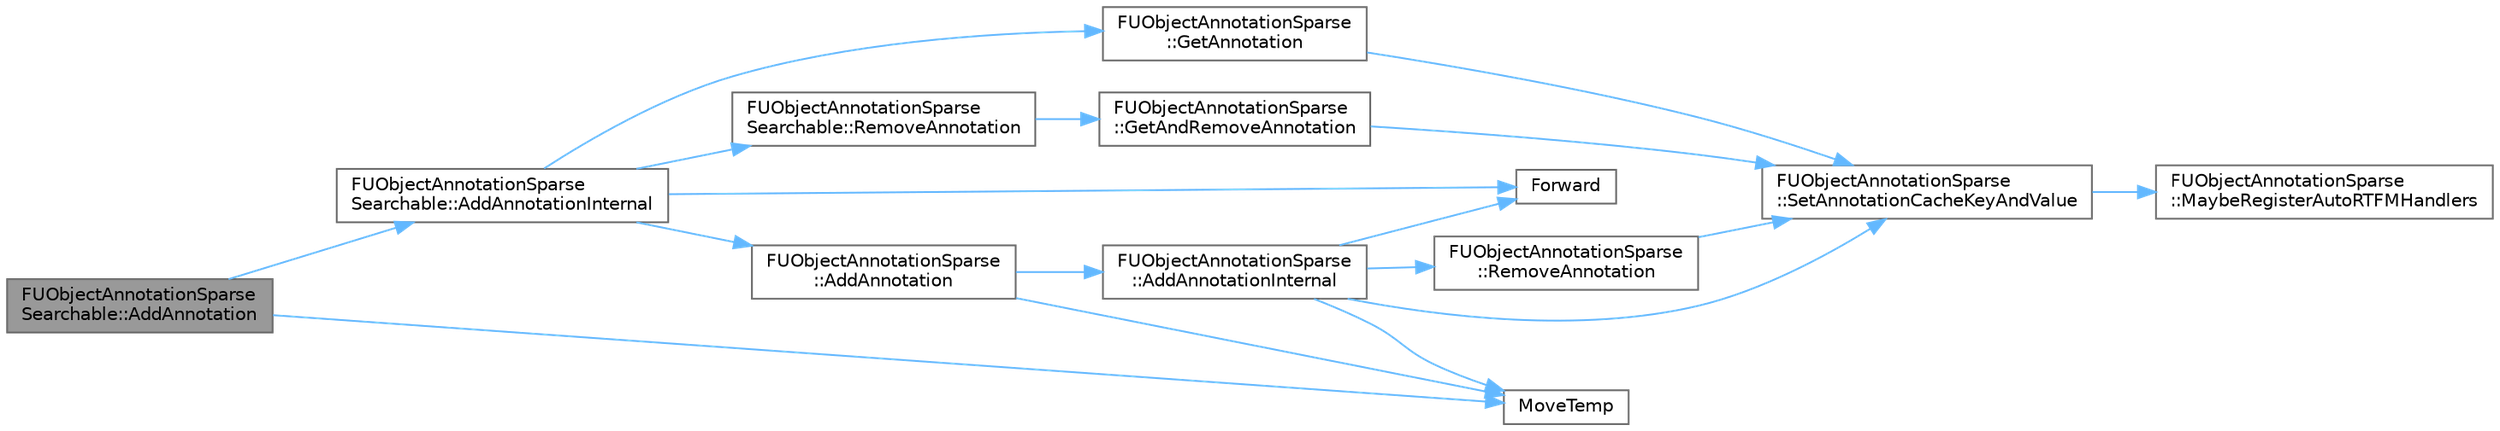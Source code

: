 digraph "FUObjectAnnotationSparseSearchable::AddAnnotation"
{
 // INTERACTIVE_SVG=YES
 // LATEX_PDF_SIZE
  bgcolor="transparent";
  edge [fontname=Helvetica,fontsize=10,labelfontname=Helvetica,labelfontsize=10];
  node [fontname=Helvetica,fontsize=10,shape=box,height=0.2,width=0.4];
  rankdir="LR";
  Node1 [id="Node000001",label="FUObjectAnnotationSparse\lSearchable::AddAnnotation",height=0.2,width=0.4,color="gray40", fillcolor="grey60", style="filled", fontcolor="black",tooltip=" "];
  Node1 -> Node2 [id="edge1_Node000001_Node000002",color="steelblue1",style="solid",tooltip=" "];
  Node2 [id="Node000002",label="FUObjectAnnotationSparse\lSearchable::AddAnnotationInternal",height=0.2,width=0.4,color="grey40", fillcolor="white", style="filled",URL="$de/d0d/classFUObjectAnnotationSparseSearchable.html#a6aa96acb147f29caa2eedd6ed1b7a2f2",tooltip=" "];
  Node2 -> Node3 [id="edge2_Node000002_Node000003",color="steelblue1",style="solid",tooltip=" "];
  Node3 [id="Node000003",label="FUObjectAnnotationSparse\l::AddAnnotation",height=0.2,width=0.4,color="grey40", fillcolor="white", style="filled",URL="$d3/d28/classFUObjectAnnotationSparse.html#a9406e6d9fef61567f29bb356302b77db",tooltip="Add an annotation to the annotation list."];
  Node3 -> Node4 [id="edge3_Node000003_Node000004",color="steelblue1",style="solid",tooltip=" "];
  Node4 [id="Node000004",label="FUObjectAnnotationSparse\l::AddAnnotationInternal",height=0.2,width=0.4,color="grey40", fillcolor="white", style="filled",URL="$d3/d28/classFUObjectAnnotationSparse.html#a86afa5a36dad75ffe100ea6308defd93",tooltip=" "];
  Node4 -> Node5 [id="edge4_Node000004_Node000005",color="steelblue1",style="solid",tooltip=" "];
  Node5 [id="Node000005",label="Forward",height=0.2,width=0.4,color="grey40", fillcolor="white", style="filled",URL="$d4/d24/UnrealTemplate_8h.html#a68f280c1d561a8899a1e9e3ea8405d00",tooltip="Forward will cast a reference to an rvalue reference."];
  Node4 -> Node6 [id="edge5_Node000004_Node000006",color="steelblue1",style="solid",tooltip=" "];
  Node6 [id="Node000006",label="MoveTemp",height=0.2,width=0.4,color="grey40", fillcolor="white", style="filled",URL="$d4/d24/UnrealTemplate_8h.html#ad5e6c049aeb9c9115fec514ba581dbb6",tooltip="MoveTemp will cast a reference to an rvalue reference."];
  Node4 -> Node7 [id="edge6_Node000004_Node000007",color="steelblue1",style="solid",tooltip=" "];
  Node7 [id="Node000007",label="FUObjectAnnotationSparse\l::RemoveAnnotation",height=0.2,width=0.4,color="grey40", fillcolor="white", style="filled",URL="$d3/d28/classFUObjectAnnotationSparse.html#aaae3f2e23f0cf3ef0f157e1a00077537",tooltip="Removes an annotation from the annotation list."];
  Node7 -> Node8 [id="edge7_Node000007_Node000008",color="steelblue1",style="solid",tooltip=" "];
  Node8 [id="Node000008",label="FUObjectAnnotationSparse\l::SetAnnotationCacheKeyAndValue",height=0.2,width=0.4,color="grey40", fillcolor="white", style="filled",URL="$d3/d28/classFUObjectAnnotationSparse.html#afb7677bea5d011712a15f515d0ec86fb",tooltip=" "];
  Node8 -> Node9 [id="edge8_Node000008_Node000009",color="steelblue1",style="solid",tooltip=" "];
  Node9 [id="Node000009",label="FUObjectAnnotationSparse\l::MaybeRegisterAutoRTFMHandlers",height=0.2,width=0.4,color="grey40", fillcolor="white", style="filled",URL="$d3/d28/classFUObjectAnnotationSparse.html#a0022e0218eda7b092881626dd52de209",tooltip=" "];
  Node4 -> Node8 [id="edge9_Node000004_Node000008",color="steelblue1",style="solid",tooltip=" "];
  Node3 -> Node6 [id="edge10_Node000003_Node000006",color="steelblue1",style="solid",tooltip=" "];
  Node2 -> Node5 [id="edge11_Node000002_Node000005",color="steelblue1",style="solid",tooltip=" "];
  Node2 -> Node10 [id="edge12_Node000002_Node000010",color="steelblue1",style="solid",tooltip=" "];
  Node10 [id="Node000010",label="FUObjectAnnotationSparse\l::GetAnnotation",height=0.2,width=0.4,color="grey40", fillcolor="white", style="filled",URL="$d3/d28/classFUObjectAnnotationSparse.html#aacbc873178b8d20b9305e234d8778a4a",tooltip="Return the annotation associated with a uobject."];
  Node10 -> Node8 [id="edge13_Node000010_Node000008",color="steelblue1",style="solid",tooltip=" "];
  Node2 -> Node11 [id="edge14_Node000002_Node000011",color="steelblue1",style="solid",tooltip=" "];
  Node11 [id="Node000011",label="FUObjectAnnotationSparse\lSearchable::RemoveAnnotation",height=0.2,width=0.4,color="grey40", fillcolor="white", style="filled",URL="$de/d0d/classFUObjectAnnotationSparseSearchable.html#aa31ecc7b07c35ba7cf5b33ad99c9dae8",tooltip="Removes an annotation from the annotation list."];
  Node11 -> Node12 [id="edge15_Node000011_Node000012",color="steelblue1",style="solid",tooltip=" "];
  Node12 [id="Node000012",label="FUObjectAnnotationSparse\l::GetAndRemoveAnnotation",height=0.2,width=0.4,color="grey40", fillcolor="white", style="filled",URL="$d3/d28/classFUObjectAnnotationSparse.html#a14077c4920219681acd232387a631167",tooltip="Removes an annotation from the annotation list and returns the annotation if it had one."];
  Node12 -> Node8 [id="edge16_Node000012_Node000008",color="steelblue1",style="solid",tooltip=" "];
  Node1 -> Node6 [id="edge17_Node000001_Node000006",color="steelblue1",style="solid",tooltip=" "];
}

